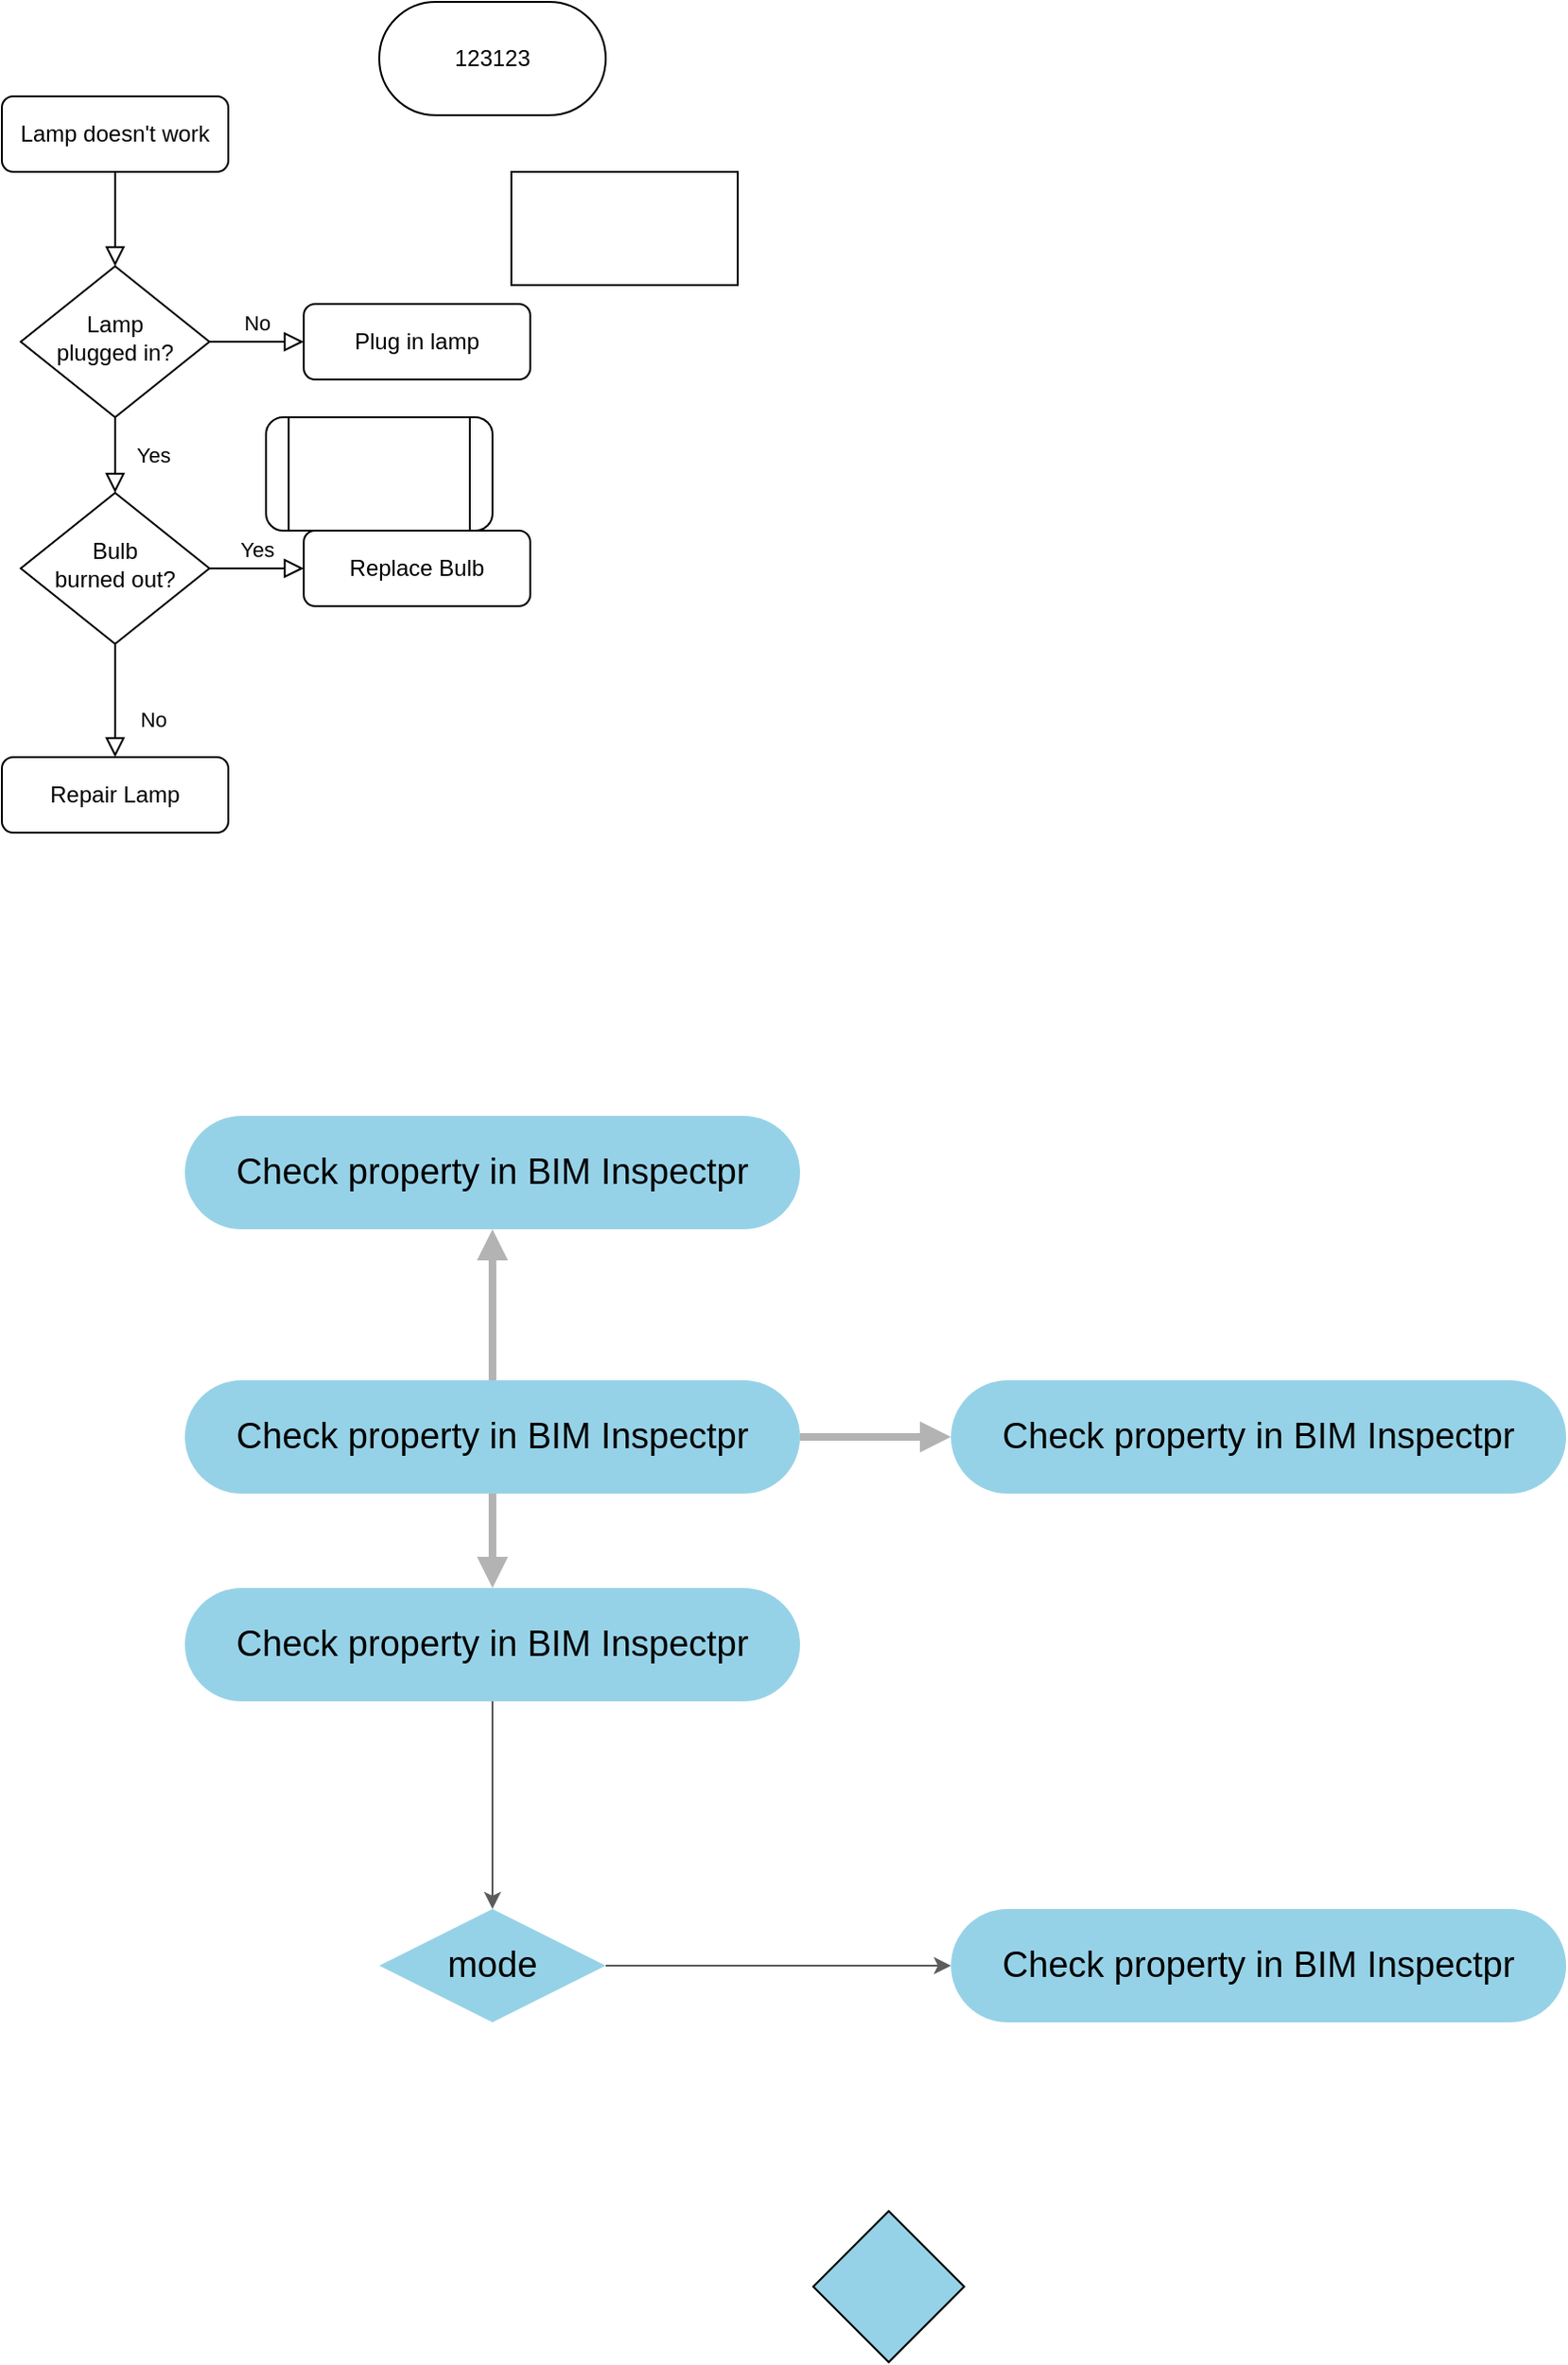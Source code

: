 <mxfile version="12.7.2" type="github"><diagram id="C5RBs43oDa-KdzZeNtuy" name="Page-1"><mxGraphModel dx="767" dy="1373" grid="1" gridSize="10" guides="1" tooltips="1" connect="1" arrows="1" fold="1" page="1" pageScale="1" pageWidth="827" pageHeight="1169" math="0" shadow="0"><root><mxCell id="WIyWlLk6GJQsqaUBKTNV-0"/><mxCell id="WIyWlLk6GJQsqaUBKTNV-1" parent="WIyWlLk6GJQsqaUBKTNV-0"/><mxCell id="WIyWlLk6GJQsqaUBKTNV-2" value="" style="rounded=0;html=1;jettySize=auto;orthogonalLoop=1;fontSize=11;endArrow=block;endFill=0;endSize=8;strokeWidth=1;shadow=0;labelBackgroundColor=none;edgeStyle=orthogonalEdgeStyle;" parent="WIyWlLk6GJQsqaUBKTNV-1" source="WIyWlLk6GJQsqaUBKTNV-3" target="WIyWlLk6GJQsqaUBKTNV-6" edge="1"><mxGeometry relative="1" as="geometry"/></mxCell><mxCell id="WIyWlLk6GJQsqaUBKTNV-3" value="Lamp doesn't work" style="rounded=1;whiteSpace=wrap;html=1;fontSize=12;glass=0;strokeWidth=1;shadow=0;" parent="WIyWlLk6GJQsqaUBKTNV-1" vertex="1"><mxGeometry x="160" y="80" width="120" height="40" as="geometry"/></mxCell><mxCell id="WIyWlLk6GJQsqaUBKTNV-4" value="Yes" style="rounded=0;html=1;jettySize=auto;orthogonalLoop=1;fontSize=11;endArrow=block;endFill=0;endSize=8;strokeWidth=1;shadow=0;labelBackgroundColor=none;edgeStyle=orthogonalEdgeStyle;" parent="WIyWlLk6GJQsqaUBKTNV-1" source="WIyWlLk6GJQsqaUBKTNV-6" target="WIyWlLk6GJQsqaUBKTNV-10" edge="1"><mxGeometry y="20" relative="1" as="geometry"><mxPoint as="offset"/></mxGeometry></mxCell><mxCell id="WIyWlLk6GJQsqaUBKTNV-5" value="No" style="edgeStyle=orthogonalEdgeStyle;rounded=0;html=1;jettySize=auto;orthogonalLoop=1;fontSize=11;endArrow=block;endFill=0;endSize=8;strokeWidth=1;shadow=0;labelBackgroundColor=none;" parent="WIyWlLk6GJQsqaUBKTNV-1" source="WIyWlLk6GJQsqaUBKTNV-6" target="WIyWlLk6GJQsqaUBKTNV-7" edge="1"><mxGeometry y="10" relative="1" as="geometry"><mxPoint as="offset"/></mxGeometry></mxCell><mxCell id="WIyWlLk6GJQsqaUBKTNV-6" value="Lamp&lt;br&gt;plugged in?" style="rhombus;whiteSpace=wrap;html=1;shadow=0;fontFamily=Helvetica;fontSize=12;align=center;strokeWidth=1;spacing=6;spacingTop=-4;" parent="WIyWlLk6GJQsqaUBKTNV-1" vertex="1"><mxGeometry x="170" y="170" width="100" height="80" as="geometry"/></mxCell><mxCell id="WIyWlLk6GJQsqaUBKTNV-7" value="Plug in lamp" style="rounded=1;whiteSpace=wrap;html=1;fontSize=12;glass=0;strokeWidth=1;shadow=0;" parent="WIyWlLk6GJQsqaUBKTNV-1" vertex="1"><mxGeometry x="320" y="190" width="120" height="40" as="geometry"/></mxCell><mxCell id="WIyWlLk6GJQsqaUBKTNV-8" value="No" style="rounded=0;html=1;jettySize=auto;orthogonalLoop=1;fontSize=11;endArrow=block;endFill=0;endSize=8;strokeWidth=1;shadow=0;labelBackgroundColor=none;edgeStyle=orthogonalEdgeStyle;" parent="WIyWlLk6GJQsqaUBKTNV-1" source="WIyWlLk6GJQsqaUBKTNV-10" target="WIyWlLk6GJQsqaUBKTNV-11" edge="1"><mxGeometry x="0.333" y="20" relative="1" as="geometry"><mxPoint as="offset"/></mxGeometry></mxCell><mxCell id="WIyWlLk6GJQsqaUBKTNV-9" value="Yes" style="edgeStyle=orthogonalEdgeStyle;rounded=0;html=1;jettySize=auto;orthogonalLoop=1;fontSize=11;endArrow=block;endFill=0;endSize=8;strokeWidth=1;shadow=0;labelBackgroundColor=none;" parent="WIyWlLk6GJQsqaUBKTNV-1" source="WIyWlLk6GJQsqaUBKTNV-10" target="WIyWlLk6GJQsqaUBKTNV-12" edge="1"><mxGeometry y="10" relative="1" as="geometry"><mxPoint as="offset"/></mxGeometry></mxCell><mxCell id="WIyWlLk6GJQsqaUBKTNV-10" value="Bulb&lt;br&gt;burned out?" style="rhombus;whiteSpace=wrap;html=1;shadow=0;fontFamily=Helvetica;fontSize=12;align=center;strokeWidth=1;spacing=6;spacingTop=-4;" parent="WIyWlLk6GJQsqaUBKTNV-1" vertex="1"><mxGeometry x="170" y="290" width="100" height="80" as="geometry"/></mxCell><mxCell id="WIyWlLk6GJQsqaUBKTNV-11" value="Repair Lamp" style="rounded=1;whiteSpace=wrap;html=1;fontSize=12;glass=0;strokeWidth=1;shadow=0;" parent="WIyWlLk6GJQsqaUBKTNV-1" vertex="1"><mxGeometry x="160" y="430" width="120" height="40" as="geometry"/></mxCell><mxCell id="WIyWlLk6GJQsqaUBKTNV-12" value="Replace Bulb" style="rounded=1;whiteSpace=wrap;html=1;fontSize=12;glass=0;strokeWidth=1;shadow=0;" parent="WIyWlLk6GJQsqaUBKTNV-1" vertex="1"><mxGeometry x="320" y="310" width="120" height="40" as="geometry"/></mxCell><mxCell id="4xVDAsTEALw9DUcqADvd-1" value="123123" style="rounded=1;whiteSpace=wrap;html=1;arcSize=50;" vertex="1" parent="WIyWlLk6GJQsqaUBKTNV-1"><mxGeometry x="360" y="30" width="120" height="60" as="geometry"/></mxCell><mxCell id="4xVDAsTEALw9DUcqADvd-2" value="" style="shape=process;whiteSpace=wrap;html=1;backgroundOutline=1;rounded=1;" vertex="1" parent="WIyWlLk6GJQsqaUBKTNV-1"><mxGeometry x="300" y="250" width="120" height="60" as="geometry"/></mxCell><mxCell id="4xVDAsTEALw9DUcqADvd-3" value="" style="shape=process;whiteSpace=wrap;html=1;backgroundOutline=1;rounded=0;size=0;" vertex="1" parent="WIyWlLk6GJQsqaUBKTNV-1"><mxGeometry x="430" y="120" width="120" height="60" as="geometry"/></mxCell><mxCell id="4xVDAsTEALw9DUcqADvd-11" value="" style="edgeStyle=orthogonalEdgeStyle;orthogonalLoop=1;jettySize=auto;html=1;strokeColor=#B3B3B3;strokeWidth=4;rounded=1;startArrow=none;startFill=0;endArrow=block;endFill=1;" edge="1" parent="WIyWlLk6GJQsqaUBKTNV-1" source="4xVDAsTEALw9DUcqADvd-4" target="4xVDAsTEALw9DUcqADvd-10"><mxGeometry relative="1" as="geometry"/></mxCell><mxCell id="4xVDAsTEALw9DUcqADvd-18" value="" style="edgeStyle=orthogonalEdgeStyle;rounded=1;orthogonalLoop=1;jettySize=auto;html=1;startArrow=none;startFill=0;endArrow=block;endFill=1;strokeColor=#B3B3B3;strokeWidth=4;" edge="1" parent="WIyWlLk6GJQsqaUBKTNV-1" source="4xVDAsTEALw9DUcqADvd-4" target="4xVDAsTEALw9DUcqADvd-17"><mxGeometry relative="1" as="geometry"/></mxCell><mxCell id="4xVDAsTEALw9DUcqADvd-21" value="" style="edgeStyle=orthogonalEdgeStyle;rounded=1;orthogonalLoop=1;jettySize=auto;html=1;startArrow=none;startFill=0;endArrow=block;endFill=1;strokeColor=#B3B3B3;strokeWidth=4;" edge="1" parent="WIyWlLk6GJQsqaUBKTNV-1" source="4xVDAsTEALw9DUcqADvd-4" target="4xVDAsTEALw9DUcqADvd-20"><mxGeometry relative="1" as="geometry"/></mxCell><mxCell id="4xVDAsTEALw9DUcqADvd-4" value="&lt;font style=&quot;font-size: 19px&quot;&gt;Check property in BIM Inspectpr&lt;/font&gt;" style="rounded=1;whiteSpace=wrap;html=1;arcSize=50;fillColor=#96D2E7;strokeColor=none;" vertex="1" parent="WIyWlLk6GJQsqaUBKTNV-1"><mxGeometry x="257" y="760" width="326" height="60" as="geometry"/></mxCell><mxCell id="4xVDAsTEALw9DUcqADvd-20" value="&lt;font style=&quot;font-size: 19px&quot;&gt;Check property in BIM Inspectpr&lt;/font&gt;" style="rounded=1;whiteSpace=wrap;html=1;arcSize=50;fillColor=#96D2E7;strokeColor=none;" vertex="1" parent="WIyWlLk6GJQsqaUBKTNV-1"><mxGeometry x="257" y="620" width="326" height="60" as="geometry"/></mxCell><mxCell id="4xVDAsTEALw9DUcqADvd-17" value="&lt;font style=&quot;font-size: 19px&quot;&gt;Check property in BIM Inspectpr&lt;/font&gt;" style="rounded=1;whiteSpace=wrap;html=1;arcSize=50;fillColor=#96D2E7;strokeColor=none;" vertex="1" parent="WIyWlLk6GJQsqaUBKTNV-1"><mxGeometry x="663" y="760" width="326" height="60" as="geometry"/></mxCell><mxCell id="4xVDAsTEALw9DUcqADvd-13" value="" style="edgeStyle=orthogonalEdgeStyle;rounded=0;orthogonalLoop=1;jettySize=auto;html=1;strokeColor=#5C5C5C;" edge="1" parent="WIyWlLk6GJQsqaUBKTNV-1" source="4xVDAsTEALw9DUcqADvd-10" target="4xVDAsTEALw9DUcqADvd-12"><mxGeometry relative="1" as="geometry"/></mxCell><mxCell id="4xVDAsTEALw9DUcqADvd-10" value="&lt;font style=&quot;font-size: 19px&quot;&gt;Check property in BIM Inspectpr&lt;/font&gt;" style="rounded=1;whiteSpace=wrap;html=1;arcSize=50;fillColor=#96D2E7;strokeColor=none;" vertex="1" parent="WIyWlLk6GJQsqaUBKTNV-1"><mxGeometry x="257" y="870" width="326" height="60" as="geometry"/></mxCell><mxCell id="4xVDAsTEALw9DUcqADvd-15" value="" style="edgeStyle=orthogonalEdgeStyle;rounded=0;orthogonalLoop=1;jettySize=auto;html=1;strokeColor=#5C5C5C;" edge="1" parent="WIyWlLk6GJQsqaUBKTNV-1" source="4xVDAsTEALw9DUcqADvd-12" target="4xVDAsTEALw9DUcqADvd-14"><mxGeometry relative="1" as="geometry"/></mxCell><mxCell id="4xVDAsTEALw9DUcqADvd-12" value="&lt;font style=&quot;font-size: 19px&quot;&gt;mode&lt;/font&gt;" style="rhombus;whiteSpace=wrap;html=1;rounded=0;comic=0;strokeColor=none;fillColor=#96D2E7;" vertex="1" parent="WIyWlLk6GJQsqaUBKTNV-1"><mxGeometry x="360" y="1040" width="120" height="60" as="geometry"/></mxCell><mxCell id="4xVDAsTEALw9DUcqADvd-14" value="&lt;font style=&quot;font-size: 19px&quot;&gt;Check property in BIM Inspectpr&lt;/font&gt;" style="rounded=1;whiteSpace=wrap;html=1;arcSize=50;fillColor=#96D2E7;strokeColor=none;" vertex="1" parent="WIyWlLk6GJQsqaUBKTNV-1"><mxGeometry x="663" y="1040" width="326" height="60" as="geometry"/></mxCell><mxCell id="4xVDAsTEALw9DUcqADvd-16" value="" style="rhombus;whiteSpace=wrap;html=1;rounded=0;comic=0;strokeColor=#000000;fillColor=#96D2E7;" vertex="1" parent="WIyWlLk6GJQsqaUBKTNV-1"><mxGeometry x="590" y="1200" width="80" height="80" as="geometry"/></mxCell></root></mxGraphModel></diagram></mxfile>